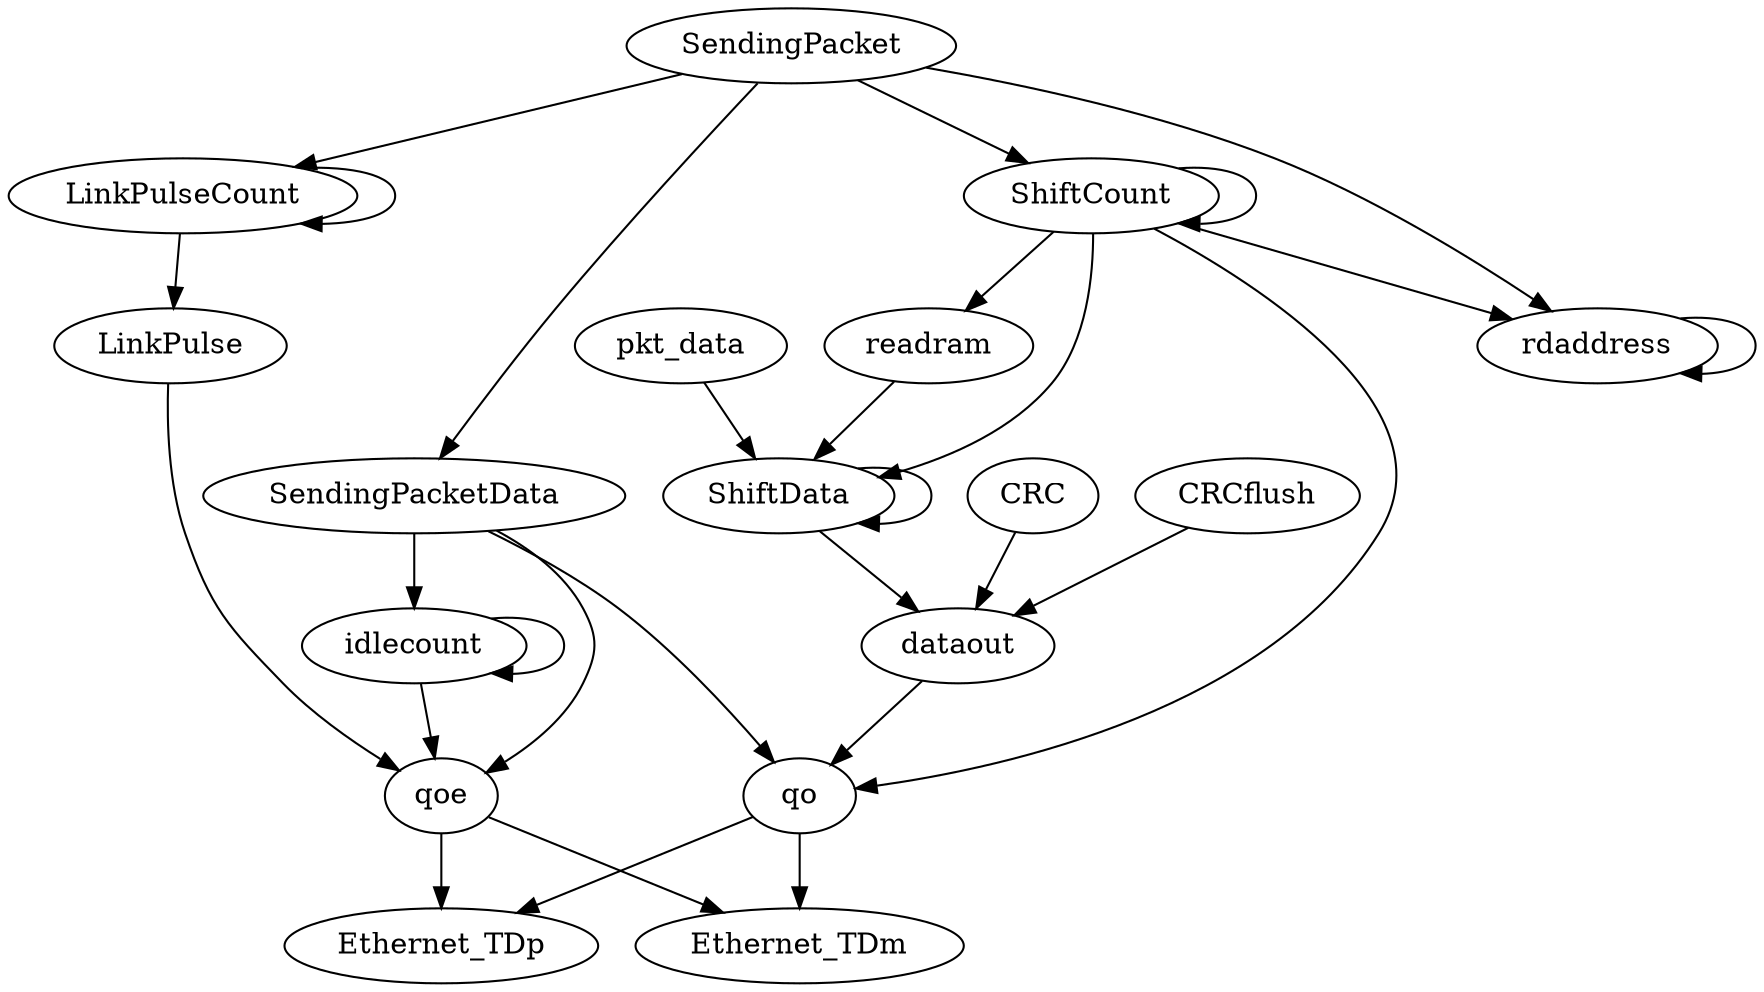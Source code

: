 digraph "" {
	pkt_data -> ShiftData	 [weight=1.0];
	readram -> ShiftData	 [weight=1.0];
	LinkPulseCount -> LinkPulseCount	 [weight=1.0];
	LinkPulseCount -> LinkPulse	 [weight=1.0];
	CRC -> dataout	 [weight=1.0];
	idlecount -> idlecount	 [weight=2.0];
	idlecount -> qoe	 [weight=1.0];
	dataout -> qo	 [weight=1.0];
	ShiftData -> dataout	 [weight=1.0];
	ShiftData -> ShiftData	 [weight=1.0];
	SendingPacket -> LinkPulseCount	 [weight=1.0];
	SendingPacket -> ShiftCount	 [weight=1.0];
	SendingPacket -> rdaddress	 [weight=1.0];
	SendingPacket -> SendingPacketData	 [weight=1.0];
	CRCflush -> dataout	 [weight=1.0];
	ShiftCount -> readram	 [weight=1.0];
	ShiftCount -> ShiftData	 [weight=1.0];
	ShiftCount -> ShiftCount	 [weight=1.0];
	ShiftCount -> rdaddress	 [weight=1.0];
	ShiftCount -> qo	 [weight=1.0];
	qoe -> Ethernet_TDp	 [weight=1.0];
	qoe -> Ethernet_TDm	 [weight=1.0];
	rdaddress -> rdaddress	 [weight=1.0];
	LinkPulse -> qoe	 [weight=1.0];
	SendingPacketData -> idlecount	 [weight=2.0];
	SendingPacketData -> qoe	 [weight=1.0];
	SendingPacketData -> qo	 [weight=1.0];
	qo -> Ethernet_TDp	 [weight=1.0];
	qo -> Ethernet_TDm	 [weight=1.0];
}
